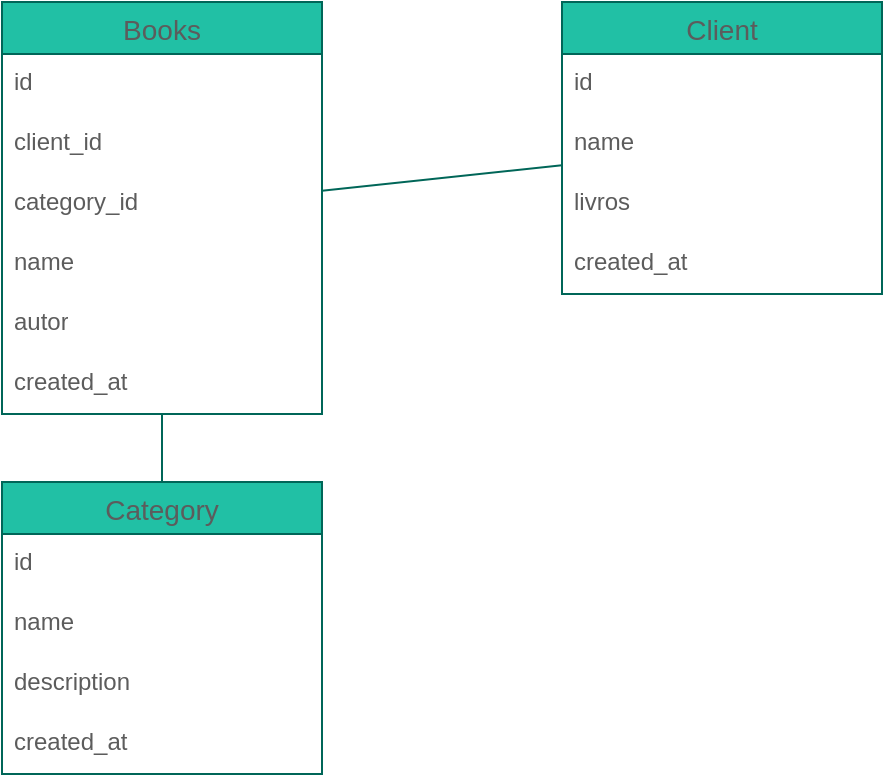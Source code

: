 <mxfile version="21.1.1" type="device">
  <diagram id="R2lEEEUBdFMjLlhIrx00" name="Page-1">
    <mxGraphModel dx="880" dy="444" grid="1" gridSize="10" guides="1" tooltips="1" connect="1" arrows="1" fold="1" page="1" pageScale="1" pageWidth="850" pageHeight="1100" background="none" math="0" shadow="0" extFonts="Permanent Marker^https://fonts.googleapis.com/css?family=Permanent+Marker">
      <root>
        <mxCell id="0" />
        <mxCell id="1" parent="0" />
        <mxCell id="Y1GzPFf3PExJGq9-H8yT-31" style="edgeStyle=none;rounded=0;orthogonalLoop=1;jettySize=auto;html=1;strokeColor=#006658;fontColor=#5C5C5C;fillColor=#21C0A5;endArrow=none;endFill=0;" parent="1" source="Y1GzPFf3PExJGq9-H8yT-17" target="Y1GzPFf3PExJGq9-H8yT-22" edge="1">
          <mxGeometry relative="1" as="geometry" />
        </mxCell>
        <mxCell id="Y1GzPFf3PExJGq9-H8yT-32" style="edgeStyle=none;rounded=0;orthogonalLoop=1;jettySize=auto;html=1;entryX=0.5;entryY=0;entryDx=0;entryDy=0;strokeColor=#006658;fontColor=#5C5C5C;fillColor=#21C0A5;endArrow=none;endFill=0;" parent="1" source="Y1GzPFf3PExJGq9-H8yT-17" target="Y1GzPFf3PExJGq9-H8yT-27" edge="1">
          <mxGeometry relative="1" as="geometry" />
        </mxCell>
        <mxCell id="Y1GzPFf3PExJGq9-H8yT-17" value="Books" style="swimlane;fontStyle=0;childLayout=stackLayout;horizontal=1;startSize=26;horizontalStack=0;resizeParent=1;resizeParentMax=0;resizeLast=0;collapsible=1;marginBottom=0;align=center;fontSize=14;strokeColor=#006658;fontColor=#5C5C5C;fillColor=#21C0A5;" parent="1" vertex="1">
          <mxGeometry x="120" y="120" width="160" height="206" as="geometry">
            <mxRectangle x="610" y="140" width="60" height="30" as="alternateBounds" />
          </mxGeometry>
        </mxCell>
        <mxCell id="Y1GzPFf3PExJGq9-H8yT-18" value="id" style="text;strokeColor=none;fillColor=none;spacingLeft=4;spacingRight=4;overflow=hidden;rotatable=0;points=[[0,0.5],[1,0.5]];portConstraint=eastwest;fontSize=12;whiteSpace=wrap;html=1;fontColor=#5C5C5C;" parent="Y1GzPFf3PExJGq9-H8yT-17" vertex="1">
          <mxGeometry y="26" width="160" height="30" as="geometry" />
        </mxCell>
        <mxCell id="FrM4RC6pAdAoTo_RxdQY-7" value="client_id" style="text;strokeColor=none;fillColor=none;spacingLeft=4;spacingRight=4;overflow=hidden;rotatable=0;points=[[0,0.5],[1,0.5]];portConstraint=eastwest;fontSize=12;whiteSpace=wrap;html=1;fontColor=#5C5C5C;" parent="Y1GzPFf3PExJGq9-H8yT-17" vertex="1">
          <mxGeometry y="56" width="160" height="30" as="geometry" />
        </mxCell>
        <mxCell id="FrM4RC6pAdAoTo_RxdQY-1" value="category_id" style="text;strokeColor=none;fillColor=none;spacingLeft=4;spacingRight=4;overflow=hidden;rotatable=0;points=[[0,0.5],[1,0.5]];portConstraint=eastwest;fontSize=12;whiteSpace=wrap;html=1;fontColor=#5C5C5C;" parent="Y1GzPFf3PExJGq9-H8yT-17" vertex="1">
          <mxGeometry y="86" width="160" height="30" as="geometry" />
        </mxCell>
        <mxCell id="Y1GzPFf3PExJGq9-H8yT-19" value="name" style="text;strokeColor=none;fillColor=none;spacingLeft=4;spacingRight=4;overflow=hidden;rotatable=0;points=[[0,0.5],[1,0.5]];portConstraint=eastwest;fontSize=12;whiteSpace=wrap;html=1;fontColor=#5C5C5C;" parent="Y1GzPFf3PExJGq9-H8yT-17" vertex="1">
          <mxGeometry y="116" width="160" height="30" as="geometry" />
        </mxCell>
        <mxCell id="Y1GzPFf3PExJGq9-H8yT-20" value="autor" style="text;strokeColor=none;fillColor=none;spacingLeft=4;spacingRight=4;overflow=hidden;rotatable=0;points=[[0,0.5],[1,0.5]];portConstraint=eastwest;fontSize=12;whiteSpace=wrap;html=1;fontColor=#5C5C5C;" parent="Y1GzPFf3PExJGq9-H8yT-17" vertex="1">
          <mxGeometry y="146" width="160" height="30" as="geometry" />
        </mxCell>
        <mxCell id="hVPI0s3MygGFwiq10c6g-2" value="created_at" style="text;strokeColor=none;fillColor=none;spacingLeft=4;spacingRight=4;overflow=hidden;rotatable=0;points=[[0,0.5],[1,0.5]];portConstraint=eastwest;fontSize=12;whiteSpace=wrap;html=1;fontColor=#5C5C5C;" parent="Y1GzPFf3PExJGq9-H8yT-17" vertex="1">
          <mxGeometry y="176" width="160" height="30" as="geometry" />
        </mxCell>
        <mxCell id="Y1GzPFf3PExJGq9-H8yT-22" value="Client" style="swimlane;fontStyle=0;childLayout=stackLayout;horizontal=1;startSize=26;horizontalStack=0;resizeParent=1;resizeParentMax=0;resizeLast=0;collapsible=1;marginBottom=0;align=center;fontSize=14;strokeColor=#006658;fontColor=#5C5C5C;fillColor=#21C0A5;" parent="1" vertex="1">
          <mxGeometry x="400" y="120" width="160" height="146" as="geometry">
            <mxRectangle x="610" y="140" width="60" height="30" as="alternateBounds" />
          </mxGeometry>
        </mxCell>
        <mxCell id="Y1GzPFf3PExJGq9-H8yT-23" value="id" style="text;strokeColor=none;fillColor=none;spacingLeft=4;spacingRight=4;overflow=hidden;rotatable=0;points=[[0,0.5],[1,0.5]];portConstraint=eastwest;fontSize=12;whiteSpace=wrap;html=1;fontColor=#5C5C5C;" parent="Y1GzPFf3PExJGq9-H8yT-22" vertex="1">
          <mxGeometry y="26" width="160" height="30" as="geometry" />
        </mxCell>
        <mxCell id="Y1GzPFf3PExJGq9-H8yT-24" value="name" style="text;strokeColor=none;fillColor=none;spacingLeft=4;spacingRight=4;overflow=hidden;rotatable=0;points=[[0,0.5],[1,0.5]];portConstraint=eastwest;fontSize=12;whiteSpace=wrap;html=1;fontColor=#5C5C5C;" parent="Y1GzPFf3PExJGq9-H8yT-22" vertex="1">
          <mxGeometry y="56" width="160" height="30" as="geometry" />
        </mxCell>
        <mxCell id="Y1GzPFf3PExJGq9-H8yT-25" value="livros" style="text;strokeColor=none;fillColor=none;spacingLeft=4;spacingRight=4;overflow=hidden;rotatable=0;points=[[0,0.5],[1,0.5]];portConstraint=eastwest;fontSize=12;whiteSpace=wrap;html=1;fontColor=#5C5C5C;" parent="Y1GzPFf3PExJGq9-H8yT-22" vertex="1">
          <mxGeometry y="86" width="160" height="30" as="geometry" />
        </mxCell>
        <mxCell id="hVPI0s3MygGFwiq10c6g-3" value="created_at" style="text;strokeColor=none;fillColor=none;spacingLeft=4;spacingRight=4;overflow=hidden;rotatable=0;points=[[0,0.5],[1,0.5]];portConstraint=eastwest;fontSize=12;whiteSpace=wrap;html=1;fontColor=#5C5C5C;" parent="Y1GzPFf3PExJGq9-H8yT-22" vertex="1">
          <mxGeometry y="116" width="160" height="30" as="geometry" />
        </mxCell>
        <mxCell id="Y1GzPFf3PExJGq9-H8yT-27" value="Category" style="swimlane;fontStyle=0;childLayout=stackLayout;horizontal=1;startSize=26;horizontalStack=0;resizeParent=1;resizeParentMax=0;resizeLast=0;collapsible=1;marginBottom=0;align=center;fontSize=14;strokeColor=#006658;fontColor=#5C5C5C;fillColor=#21C0A5;" parent="1" vertex="1">
          <mxGeometry x="120" y="360" width="160" height="146" as="geometry">
            <mxRectangle x="610" y="140" width="60" height="30" as="alternateBounds" />
          </mxGeometry>
        </mxCell>
        <mxCell id="Y1GzPFf3PExJGq9-H8yT-28" value="id" style="text;strokeColor=none;fillColor=none;spacingLeft=4;spacingRight=4;overflow=hidden;rotatable=0;points=[[0,0.5],[1,0.5]];portConstraint=eastwest;fontSize=12;whiteSpace=wrap;html=1;fontColor=#5C5C5C;" parent="Y1GzPFf3PExJGq9-H8yT-27" vertex="1">
          <mxGeometry y="26" width="160" height="30" as="geometry" />
        </mxCell>
        <mxCell id="Y1GzPFf3PExJGq9-H8yT-29" value="name" style="text;strokeColor=none;fillColor=none;spacingLeft=4;spacingRight=4;overflow=hidden;rotatable=0;points=[[0,0.5],[1,0.5]];portConstraint=eastwest;fontSize=12;whiteSpace=wrap;html=1;fontColor=#5C5C5C;" parent="Y1GzPFf3PExJGq9-H8yT-27" vertex="1">
          <mxGeometry y="56" width="160" height="30" as="geometry" />
        </mxCell>
        <mxCell id="Y1GzPFf3PExJGq9-H8yT-30" value="description" style="text;strokeColor=none;fillColor=none;spacingLeft=4;spacingRight=4;overflow=hidden;rotatable=0;points=[[0,0.5],[1,0.5]];portConstraint=eastwest;fontSize=12;whiteSpace=wrap;html=1;fontColor=#5C5C5C;" parent="Y1GzPFf3PExJGq9-H8yT-27" vertex="1">
          <mxGeometry y="86" width="160" height="30" as="geometry" />
        </mxCell>
        <mxCell id="hVPI0s3MygGFwiq10c6g-1" value="created_at" style="text;strokeColor=none;fillColor=none;spacingLeft=4;spacingRight=4;overflow=hidden;rotatable=0;points=[[0,0.5],[1,0.5]];portConstraint=eastwest;fontSize=12;whiteSpace=wrap;html=1;fontColor=#5C5C5C;" parent="Y1GzPFf3PExJGq9-H8yT-27" vertex="1">
          <mxGeometry y="116" width="160" height="30" as="geometry" />
        </mxCell>
      </root>
    </mxGraphModel>
  </diagram>
</mxfile>
